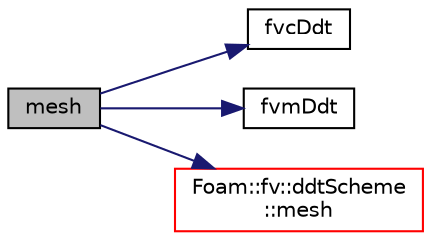digraph "mesh"
{
  bgcolor="transparent";
  edge [fontname="Helvetica",fontsize="10",labelfontname="Helvetica",labelfontsize="10"];
  node [fontname="Helvetica",fontsize="10",shape=record];
  rankdir="LR";
  Node4 [label="mesh",height=0.2,width=0.4,color="black", fillcolor="grey75", style="filled", fontcolor="black"];
  Node4 -> Node5 [color="midnightblue",fontsize="10",style="solid",fontname="Helvetica"];
  Node5 [label="fvcDdt",height=0.2,width=0.4,color="black",URL="$a23285.html#a2b9a1541ce06c457e16e2cb676f67e46"];
  Node4 -> Node6 [color="midnightblue",fontsize="10",style="solid",fontname="Helvetica"];
  Node6 [label="fvmDdt",height=0.2,width=0.4,color="black",URL="$a23285.html#a8602a98a4ac41054bb3dcf8adc93b94b"];
  Node4 -> Node7 [color="midnightblue",fontsize="10",style="solid",fontname="Helvetica"];
  Node7 [label="Foam::fv::ddtScheme\l::mesh",height=0.2,width=0.4,color="red",URL="$a23301.html#a470f06cfb9b6ee887cd85d63de275607",tooltip="Return mesh reference. "];
}
